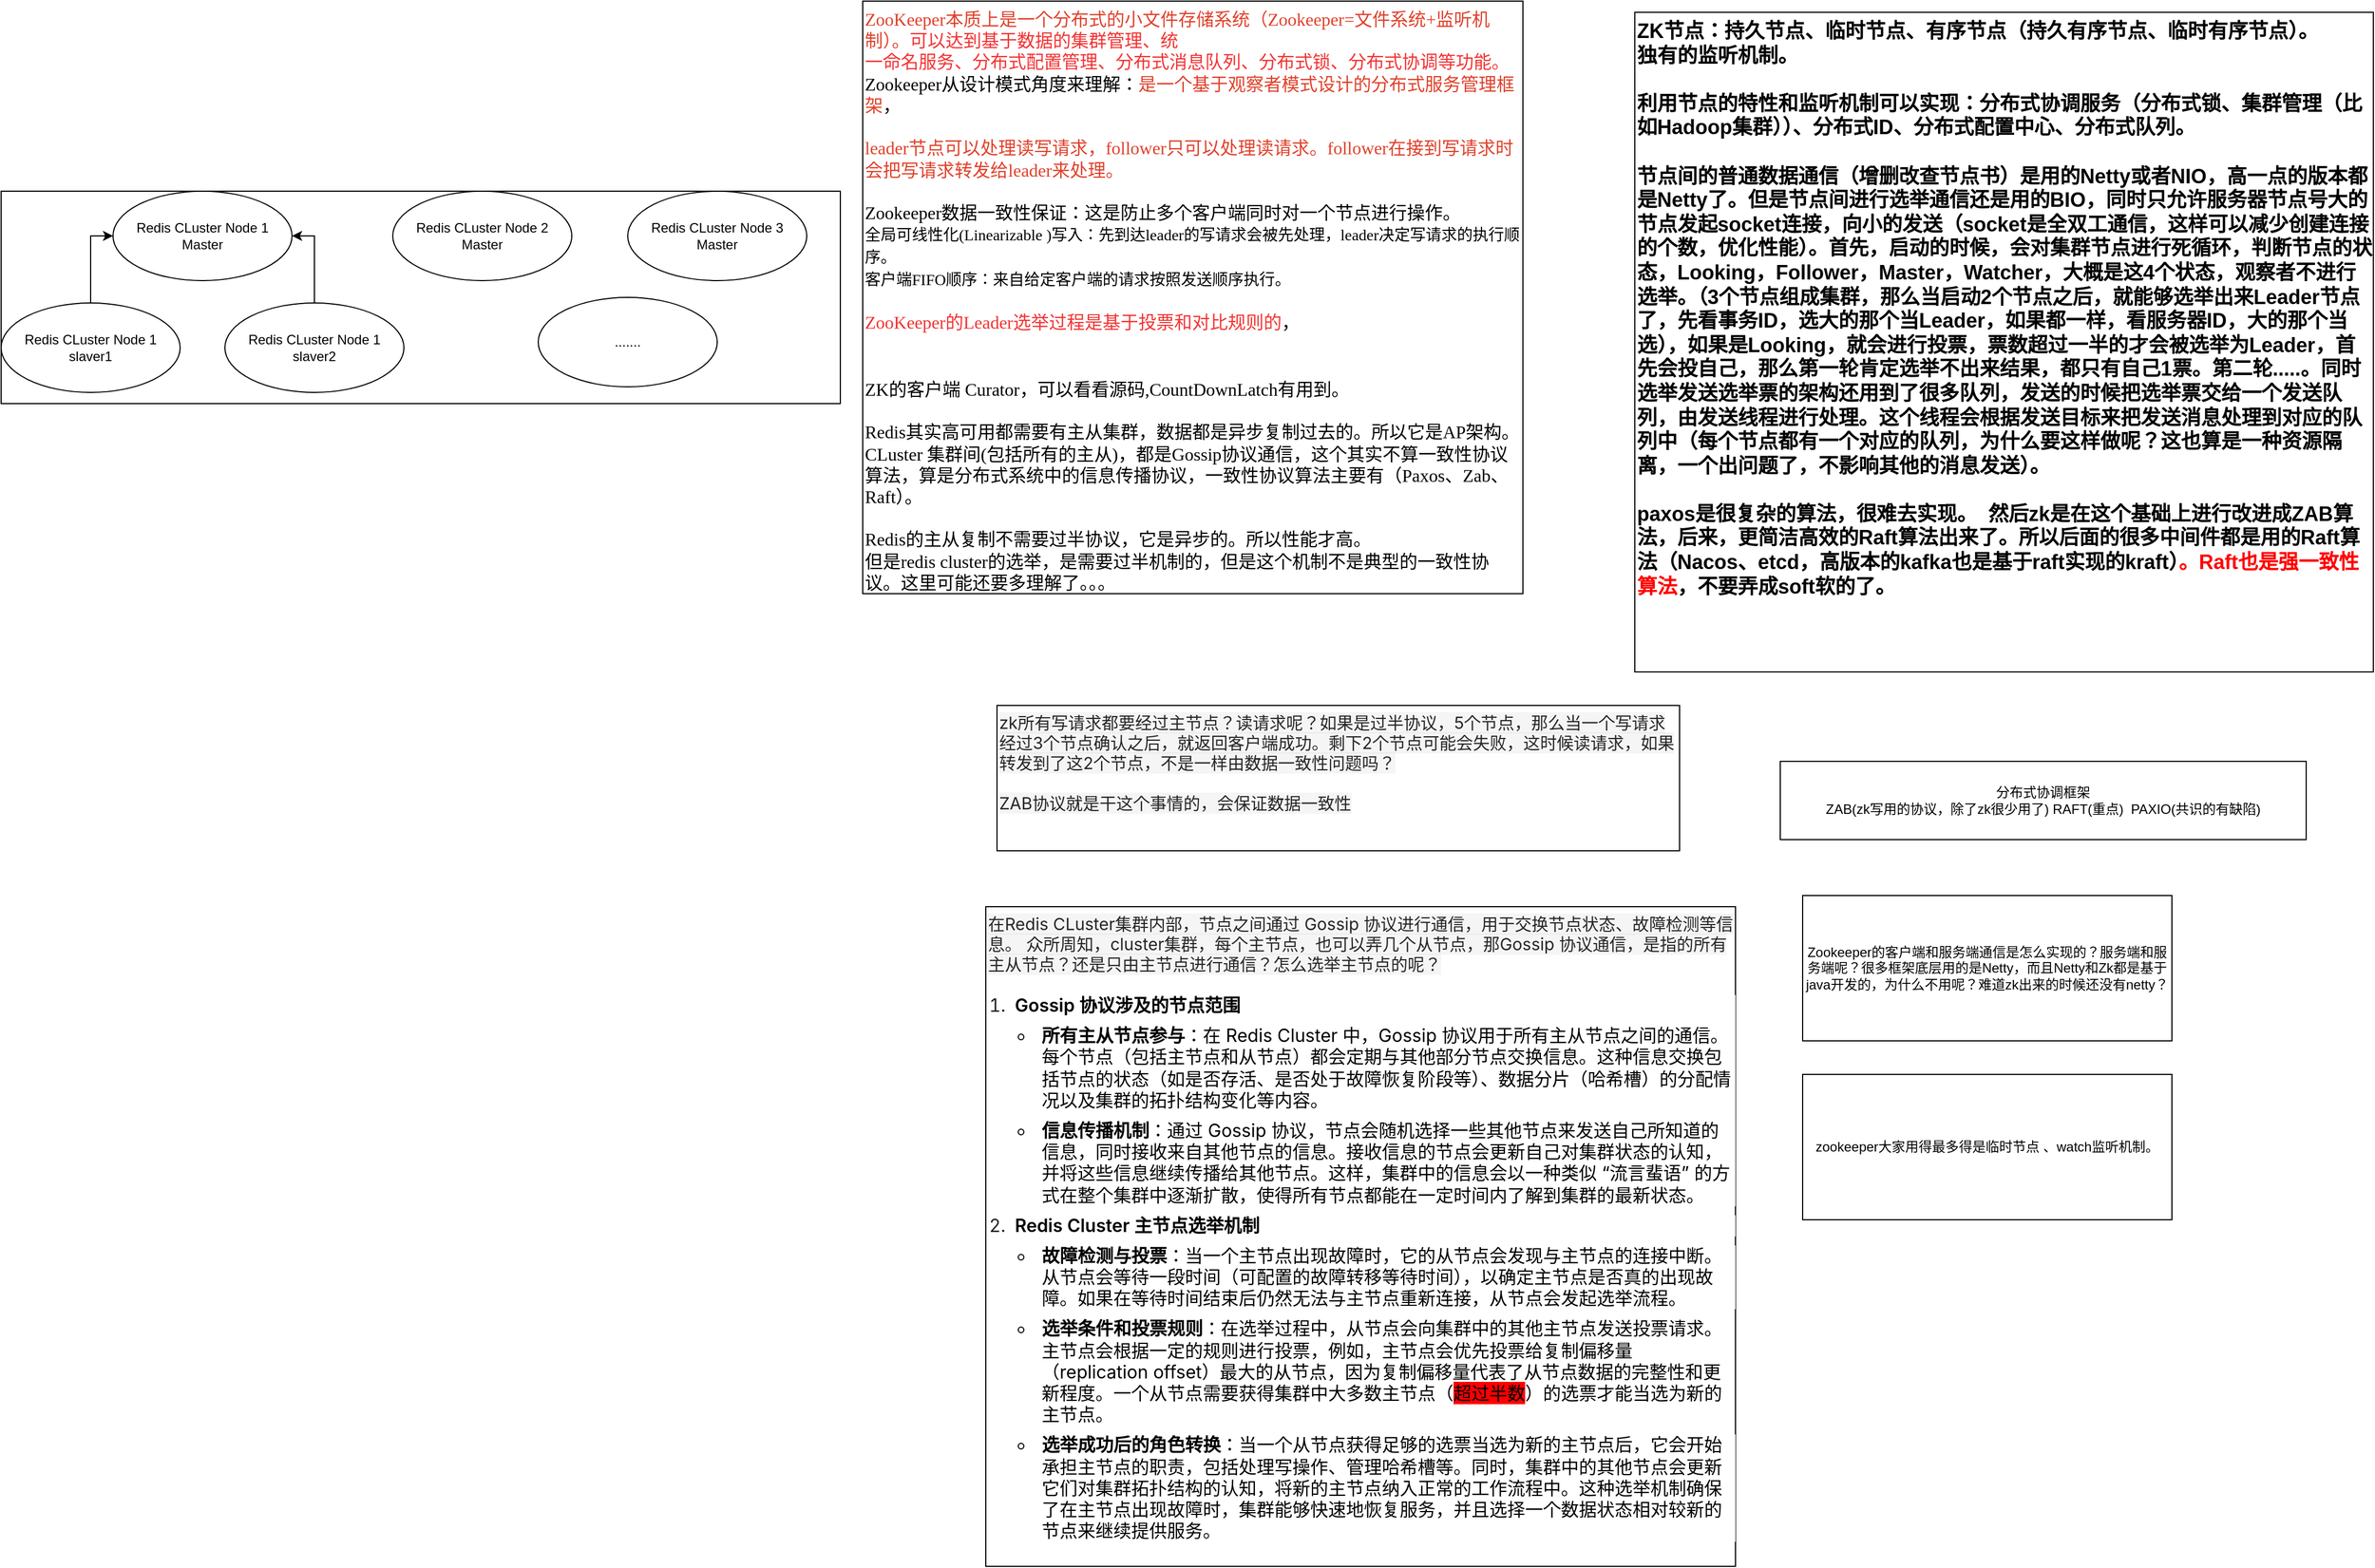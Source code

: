 <mxfile version="26.0.5">
  <diagram name="第 1 页" id="TzDZJ18uVH2BrXoznrYu">
    <mxGraphModel dx="3703" dy="2235" grid="1" gridSize="10" guides="1" tooltips="1" connect="1" arrows="1" fold="1" page="1" pageScale="1" pageWidth="827" pageHeight="1169" math="0" shadow="0">
      <root>
        <mxCell id="0" />
        <mxCell id="1" parent="0" />
        <mxCell id="oE_ixGBvfXvZEjppzsO--1" value="分布式协调框架&lt;br&gt;ZAB(zk写用的协议，除了zk很少用了) RAFT(重点)&amp;nbsp; PAXIO(共识的有缺陷)" style="rounded=0;whiteSpace=wrap;html=1;" parent="1" vertex="1">
          <mxGeometry x="350" y="360" width="470" height="70" as="geometry" />
        </mxCell>
        <mxCell id="EsCJ1PF5g06sX3PIpRF--1" value="Zookeeper的客户端和服务端通信是怎么实现的？服务端和服务端呢？很多框架底层用的是Netty，而且Netty和Zk都是基于java开发的，为什么不用呢？难道zk出来的时候还没有netty？" style="rounded=0;whiteSpace=wrap;html=1;" parent="1" vertex="1">
          <mxGeometry x="370" y="480" width="330" height="130" as="geometry" />
        </mxCell>
        <mxCell id="aoBaY2fR4_1X0Lq2eARB-2" value="zookeeper大家用得最多得是临时节点 、watch监听机制。" style="rounded=0;whiteSpace=wrap;html=1;" parent="1" vertex="1">
          <mxGeometry x="370" y="640" width="330" height="130" as="geometry" />
        </mxCell>
        <mxCell id="a138Q77CWcjG1b8q-LW_-1" value="ZK节点：持久节点、临时节点、有序节点（持久有序节点、临时有序节点）。&lt;div&gt;独有的监听机制。&lt;/div&gt;&lt;div&gt;&lt;br&gt;&lt;/div&gt;&lt;div&gt;利用节点的特性和监听机制可以实现：分布式协调服务（分布式锁、集群管理（比如Hadoop集群））、分布式ID、分布式配置中心、分布式队列。&lt;/div&gt;&lt;div&gt;&lt;br&gt;&lt;/div&gt;&lt;div&gt;节点间的普通数据通信（增删改查节点书）是用的Netty或者NIO，高一点的版本都是Netty了。但是节点间进行选举通信还是用的BIO，同时只允许服务器节点号大的节点发起socket连接，向小的发送（socket是全双工通信，这样可以减少创建连接的个数，优化性能）。首先，启动的时候，会对集群节点进行死循环，判断节点的状态，Looking，Follower，Master，Watcher，大概是这4个状态，观察者不进行选举。（3个节点组成集群，那么当启动2个节点之后，就能够选举出来Leader节点了，先看事务ID，选大的那个当Leader，如果都一样，看服务器ID，大的那个当选），如果是Looking，就会进行投票，票数超过一半的才会被选举为Leader，首先会投自己，那么第一轮肯定选举不出来结果，都只有自己1票。第二轮.....。同时选举发送选举票的架构还用到了很多队列，发送的时候把选举票交给一个发送队列，由发送线程进行处理。这个线程会根据发送目标来把发送消息处理到对应的队列中（每个节点都有一个对应的队列，为什么要这样做呢？这也算是一种资源隔离，一个出问题了，不影响其他的消息发送）。&lt;/div&gt;&lt;div&gt;&lt;br&gt;&lt;/div&gt;&lt;div&gt;paxos是很复杂的算法，很难去实现。&amp;nbsp; 然后zk是在这个基础上进行改进成ZAB算法，后来，更简洁高效的Raft算法出来了。所以后面的很多中间件都是用的Raft算法（Nacos、etcd，高版本的kafka也是基于raft实现的kraft）&lt;font style=&quot;color: rgb(255, 0, 0);&quot;&gt;。Raft也是强一致性算法&lt;/font&gt;，不要弄成soft软的了。&lt;/div&gt;" style="rounded=0;whiteSpace=wrap;html=1;verticalAlign=top;align=left;fontSize=18;fontStyle=1" parent="1" vertex="1">
          <mxGeometry x="220" y="-310" width="660" height="590" as="geometry" />
        </mxCell>
        <mxCell id="a138Q77CWcjG1b8q-LW_-2" value="&lt;span style=&quot;color: rgba(0, 0, 0, 0.85); font-family: Inter, -apple-system, BlinkMacSystemFont, &amp;quot;Segoe UI&amp;quot;, &amp;quot;SF Pro SC&amp;quot;, &amp;quot;SF Pro Display&amp;quot;, &amp;quot;SF Pro Icons&amp;quot;, &amp;quot;PingFang SC&amp;quot;, &amp;quot;Hiragino Sans GB&amp;quot;, &amp;quot;Microsoft YaHei&amp;quot;, &amp;quot;Helvetica Neue&amp;quot;, Helvetica, Arial, sans-serif; font-size: 15px; white-space-collapse: preserve; background-color: rgba(0, 0, 0, 0.04);&quot;&gt;zk所有写请求都要经过主节点？读请求呢？如果是过半协议，5个节点，那么当一个写请求经过3个节点确认之后，就返回客户端成功。剩下2个节点可能会失败，这时候读请求，如果转发到了这2个节点，不是一样由数据一致性问题吗？&lt;/span&gt;&lt;div&gt;&lt;span style=&quot;color: rgba(0, 0, 0, 0.85); font-family: Inter, -apple-system, BlinkMacSystemFont, &amp;quot;Segoe UI&amp;quot;, &amp;quot;SF Pro SC&amp;quot;, &amp;quot;SF Pro Display&amp;quot;, &amp;quot;SF Pro Icons&amp;quot;, &amp;quot;PingFang SC&amp;quot;, &amp;quot;Hiragino Sans GB&amp;quot;, &amp;quot;Microsoft YaHei&amp;quot;, &amp;quot;Helvetica Neue&amp;quot;, Helvetica, Arial, sans-serif; font-size: 15px; white-space-collapse: preserve; background-color: rgba(0, 0, 0, 0.04);&quot;&gt;&lt;br&gt;&lt;/span&gt;&lt;/div&gt;&lt;div&gt;&lt;span style=&quot;color: rgba(0, 0, 0, 0.85); font-family: Inter, -apple-system, BlinkMacSystemFont, &amp;quot;Segoe UI&amp;quot;, &amp;quot;SF Pro SC&amp;quot;, &amp;quot;SF Pro Display&amp;quot;, &amp;quot;SF Pro Icons&amp;quot;, &amp;quot;PingFang SC&amp;quot;, &amp;quot;Hiragino Sans GB&amp;quot;, &amp;quot;Microsoft YaHei&amp;quot;, &amp;quot;Helvetica Neue&amp;quot;, Helvetica, Arial, sans-serif; font-size: 15px; white-space-collapse: preserve; background-color: rgba(0, 0, 0, 0.04);&quot;&gt;ZAB协议就是干这个事情的，会保证数据一致性&lt;/span&gt;&lt;/div&gt;" style="rounded=0;whiteSpace=wrap;html=1;verticalAlign=top;align=left;" parent="1" vertex="1">
          <mxGeometry x="-350" y="310" width="610" height="130" as="geometry" />
        </mxCell>
        <mxCell id="a138Q77CWcjG1b8q-LW_-4" value="&lt;span style=&quot;color: rgba(0, 0, 0, 0.85); font-family: Inter, -apple-system, BlinkMacSystemFont, &amp;quot;Segoe UI&amp;quot;, &amp;quot;SF Pro SC&amp;quot;, &amp;quot;SF Pro Display&amp;quot;, &amp;quot;SF Pro Icons&amp;quot;, &amp;quot;PingFang SC&amp;quot;, &amp;quot;Hiragino Sans GB&amp;quot;, &amp;quot;Microsoft YaHei&amp;quot;, &amp;quot;Helvetica Neue&amp;quot;, Helvetica, Arial, sans-serif; font-size: 15px; white-space-collapse: preserve; background-color: rgba(0, 0, 0, 0.04);&quot;&gt;在Redis CLuster集群内部，节点之间通过 Gossip 协议进行通信，用于交换节点状态、故障检测等信息。 众所周知，cluster集群，每个主节点，也可以弄几个从节点，那Gossip 协议通信，是指的所有主从节点？还是只由主节点进行通信？怎么选举主节点的呢？&lt;/span&gt;&lt;div&gt;&lt;span style=&quot;color: rgba(0, 0, 0, 0.85); font-family: Inter, -apple-system, BlinkMacSystemFont, &amp;quot;Segoe UI&amp;quot;, &amp;quot;SF Pro SC&amp;quot;, &amp;quot;SF Pro Display&amp;quot;, &amp;quot;SF Pro Icons&amp;quot;, &amp;quot;PingFang SC&amp;quot;, &amp;quot;Hiragino Sans GB&amp;quot;, &amp;quot;Microsoft YaHei&amp;quot;, &amp;quot;Helvetica Neue&amp;quot;, Helvetica, Arial, sans-serif; font-size: 15px; white-space-collapse: preserve; background-color: rgba(0, 0, 0, 0.04);&quot;&gt;&lt;br&gt;&lt;/span&gt;&lt;/div&gt;&lt;div&gt;&lt;span style=&quot;color: rgba(0, 0, 0, 0.85); font-family: Inter, -apple-system, BlinkMacSystemFont, &amp;quot;Segoe UI&amp;quot;, &amp;quot;SF Pro SC&amp;quot;, &amp;quot;SF Pro Display&amp;quot;, &amp;quot;SF Pro Icons&amp;quot;, &amp;quot;PingFang SC&amp;quot;, &amp;quot;Hiragino Sans GB&amp;quot;, &amp;quot;Microsoft YaHei&amp;quot;, &amp;quot;Helvetica Neue&amp;quot;, Helvetica, Arial, sans-serif; font-size: 15px; white-space-collapse: preserve;&quot;&gt;&lt;ol style=&quot;-webkit-font-smoothing: antialiased; box-sizing: border-box; -webkit-tap-highlight-color: rgba(0, 0, 0, 0); --desktop-home-page-background-color: light-dark(#f4f4f4, #1b1b1b); --desktop-home-card-background-color: light-dark(#fdfdfd, #141414); --desktop-home-card-background-color-hover: light-dark(#fff, #000000); --desktop-home-popup-background-color: light-dark(#f6f5f5, #1a1a1a); margin-bottom: 0px; padding-left: 20px; overflow-anchor: auto; color: rgb(34, 34, 34); font-size: 16px; white-space-collapse: collapse; margin-top: 0px !important;&quot; class=&quot;auto-hide-last-sibling-br&quot;&gt;&lt;li style=&quot;background-color: light-dark(rgb(255, 255, 255), rgb(18, 18, 18)); -webkit-font-smoothing: antialiased; box-sizing: border-box; -webkit-tap-highlight-color: rgba(0, 0, 0, 0); --desktop-home-page-background-color: light-dark(#f4f4f4, #1b1b1b); --desktop-home-card-background-color: light-dark(#fdfdfd, #141414); --desktop-home-card-background-color-hover: light-dark(#fff, #000000); --desktop-home-popup-background-color: light-dark(#f6f5f5, #1a1a1a); font-size: var(--md-box-samantha-normal-text-font-size); line-height: var(--md-box-samantha-normal-text-line-height); list-style-type: decimal; padding-left: 4px; overflow-anchor: auto; color: var(--md-box-samantha-normal-text-color) !important;&quot;&gt;&lt;div style=&quot;-webkit-font-smoothing: antialiased; box-sizing: border-box; -webkit-tap-highlight-color: rgba(0, 0, 0, 0); --desktop-home-page-background-color: light-dark(#f4f4f4, #1b1b1b); --desktop-home-card-background-color: light-dark(#fdfdfd, #141414); --desktop-home-card-background-color-hover: light-dark(#fff, #000000); --desktop-home-popup-background-color: light-dark(#f6f5f5, #1a1a1a); line-height: var(--md-box-samantha-normal-text-line-height); margin-bottom: 0px; margin-top: 0px; font-size: var(--md-box-samantha-normal-text-font-size); color: initial; overflow-anchor: auto;&quot; class=&quot;auto-hide-last-sibling-br paragraph-JOTKXA paragraph-element br-paragraph-space&quot;&gt;&lt;span style=&quot;-webkit-font-smoothing: antialiased; box-sizing: border-box; -webkit-tap-highlight-color: rgba(0, 0, 0, 0); --desktop-home-page-background-color: light-dark(#f4f4f4, #1b1b1b); --desktop-home-card-background-color: light-dark(#fdfdfd, #141414); --desktop-home-card-background-color-hover: light-dark(#fff, #000000); --desktop-home-popup-background-color: light-dark(#f6f5f5, #1a1a1a); font-weight: 600; color: initial; font-size: var(--md-box-samantha-normal-text-font-size); line-height: var(--md-box-samantha-normal-text-line-height); overflow-anchor: auto;&quot;&gt;Gossip 协议涉及的节点范围&lt;/span&gt;&lt;/div&gt;&lt;ul style=&quot;-webkit-font-smoothing: antialiased; box-sizing: border-box; -webkit-tap-highlight-color: rgba(0, 0, 0, 0); --desktop-home-page-background-color: light-dark(#f4f4f4, #1b1b1b); --desktop-home-card-background-color: light-dark(#fdfdfd, #141414); --desktop-home-card-background-color-hover: light-dark(#fff, #000000); --desktop-home-popup-background-color: light-dark(#f6f5f5, #1a1a1a); margin-bottom: 0px; margin-top: 8px; overflow-anchor: auto; color: initial; padding-left: 20px !important;&quot; class=&quot;auto-hide-last-sibling-br&quot;&gt;&lt;li style=&quot;-webkit-font-smoothing: antialiased; box-sizing: border-box; -webkit-tap-highlight-color: rgba(0, 0, 0, 0); --desktop-home-page-background-color: light-dark(#f4f4f4, #1b1b1b); --desktop-home-card-background-color: light-dark(#fdfdfd, #141414); --desktop-home-card-background-color-hover: light-dark(#fff, #000000); --desktop-home-popup-background-color: light-dark(#f6f5f5, #1a1a1a); font-size: var(--md-box-samantha-normal-text-font-size); line-height: var(--md-box-samantha-normal-text-line-height); color: initial; list-style-type: circle; padding-left: 4px; overflow-anchor: auto;&quot;&gt;&lt;span style=&quot;-webkit-font-smoothing: antialiased; box-sizing: border-box; -webkit-tap-highlight-color: rgba(0, 0, 0, 0); --desktop-home-page-background-color: light-dark(#f4f4f4, #1b1b1b); --desktop-home-card-background-color: light-dark(#fdfdfd, #141414); --desktop-home-card-background-color-hover: light-dark(#fff, #000000); --desktop-home-popup-background-color: light-dark(#f6f5f5, #1a1a1a); font-weight: 600; color: initial; font-size: var(--md-box-samantha-normal-text-font-size); line-height: var(--md-box-samantha-normal-text-line-height); overflow-anchor: auto;&quot;&gt;所有主从节点参与&lt;/span&gt;：在 Redis Cluster 中，Gossip 协议用于所有主从节点之间的通信。每个节点（包括主节点和从节点）都会定期与其他部分节点交换信息。这种信息交换包括节点的状态（如是否存活、是否处于故障恢复阶段等）、数据分片（哈希槽）的分配情况以及集群的拓扑结构变化等内容。&lt;/li&gt;&lt;li style=&quot;-webkit-font-smoothing: antialiased; box-sizing: border-box; -webkit-tap-highlight-color: rgba(0, 0, 0, 0); --desktop-home-page-background-color: light-dark(#f4f4f4, #1b1b1b); --desktop-home-card-background-color: light-dark(#fdfdfd, #141414); --desktop-home-card-background-color-hover: light-dark(#fff, #000000); --desktop-home-popup-background-color: light-dark(#f6f5f5, #1a1a1a); font-size: var(--md-box-samantha-normal-text-font-size); line-height: var(--md-box-samantha-normal-text-line-height); color: initial; list-style-type: circle; margin-top: 8px; padding-left: 4px; overflow-anchor: auto;&quot;&gt;&lt;span style=&quot;-webkit-font-smoothing: antialiased; box-sizing: border-box; -webkit-tap-highlight-color: rgba(0, 0, 0, 0); --desktop-home-page-background-color: light-dark(#f4f4f4, #1b1b1b); --desktop-home-card-background-color: light-dark(#fdfdfd, #141414); --desktop-home-card-background-color-hover: light-dark(#fff, #000000); --desktop-home-popup-background-color: light-dark(#f6f5f5, #1a1a1a); font-weight: 600; color: initial; font-size: var(--md-box-samantha-normal-text-font-size); line-height: var(--md-box-samantha-normal-text-line-height); overflow-anchor: auto;&quot;&gt;信息传播机制&lt;/span&gt;：通过 Gossip 协议，节点会随机选择一些其他节点来发送自己所知道的信息，同时接收来自其他节点的信息。接收信息的节点会更新自己对集群状态的认知，并将这些信息继续传播给其他节点。这样，集群中的信息会以一种类似 “流言蜚语” 的方式在整个集群中逐渐扩散，使得所有节点都能在一定时间内了解到集群的最新状态。&lt;/li&gt;&lt;/ul&gt;&lt;/li&gt;&lt;li style=&quot;-webkit-font-smoothing: antialiased; box-sizing: border-box; -webkit-tap-highlight-color: rgba(0, 0, 0, 0); --desktop-home-page-background-color: light-dark(#f4f4f4, #1b1b1b); --desktop-home-card-background-color: light-dark(#fdfdfd, #141414); --desktop-home-card-background-color-hover: light-dark(#fff, #000000); --desktop-home-popup-background-color: light-dark(#f6f5f5, #1a1a1a); font-size: var(--md-box-samantha-normal-text-font-size); line-height: var(--md-box-samantha-normal-text-line-height); list-style-type: decimal; margin-top: 8px; padding-left: 4px; overflow-anchor: auto; color: var(--md-box-samantha-normal-text-color) !important;&quot;&gt;&lt;div style=&quot;background-color: light-dark(rgb(255, 255, 255), rgb(18, 18, 18)); -webkit-font-smoothing: antialiased; box-sizing: border-box; -webkit-tap-highlight-color: rgba(0, 0, 0, 0); --desktop-home-page-background-color: light-dark(#f4f4f4, #1b1b1b); --desktop-home-card-background-color: light-dark(#fdfdfd, #141414); --desktop-home-card-background-color-hover: light-dark(#fff, #000000); --desktop-home-popup-background-color: light-dark(#f6f5f5, #1a1a1a); line-height: var(--md-box-samantha-normal-text-line-height); margin-bottom: 0px; margin-top: 0px; font-size: var(--md-box-samantha-normal-text-font-size); color: initial; overflow-anchor: auto;&quot; class=&quot;auto-hide-last-sibling-br paragraph-JOTKXA paragraph-element br-paragraph-space&quot;&gt;&lt;span style=&quot;-webkit-font-smoothing: antialiased; box-sizing: border-box; -webkit-tap-highlight-color: rgba(0, 0, 0, 0); --desktop-home-page-background-color: light-dark(#f4f4f4, #1b1b1b); --desktop-home-card-background-color: light-dark(#fdfdfd, #141414); --desktop-home-card-background-color-hover: light-dark(#fff, #000000); --desktop-home-popup-background-color: light-dark(#f6f5f5, #1a1a1a); font-weight: 600; color: initial; font-size: var(--md-box-samantha-normal-text-font-size); line-height: var(--md-box-samantha-normal-text-line-height); overflow-anchor: auto;&quot;&gt;Redis Cluster 主节点选举机制&lt;/span&gt;&lt;/div&gt;&lt;ul style=&quot;-webkit-font-smoothing: antialiased; box-sizing: border-box; -webkit-tap-highlight-color: rgba(0, 0, 0, 0); --desktop-home-page-background-color: light-dark(#f4f4f4, #1b1b1b); --desktop-home-card-background-color: light-dark(#fdfdfd, #141414); --desktop-home-card-background-color-hover: light-dark(#fff, #000000); --desktop-home-popup-background-color: light-dark(#f6f5f5, #1a1a1a); margin-bottom: 0px; margin-top: 8px; overflow-anchor: auto; color: initial; padding-left: 20px !important;&quot; class=&quot;auto-hide-last-sibling-br&quot;&gt;&lt;li style=&quot;background-color: light-dark(rgb(255, 255, 255), rgb(18, 18, 18)); -webkit-font-smoothing: antialiased; box-sizing: border-box; -webkit-tap-highlight-color: rgba(0, 0, 0, 0); --desktop-home-page-background-color: light-dark(#f4f4f4, #1b1b1b); --desktop-home-card-background-color: light-dark(#fdfdfd, #141414); --desktop-home-card-background-color-hover: light-dark(#fff, #000000); --desktop-home-popup-background-color: light-dark(#f6f5f5, #1a1a1a); font-size: var(--md-box-samantha-normal-text-font-size); line-height: var(--md-box-samantha-normal-text-line-height); color: initial; list-style-type: circle; padding-left: 4px; overflow-anchor: auto;&quot;&gt;&lt;span style=&quot;-webkit-font-smoothing: antialiased; box-sizing: border-box; -webkit-tap-highlight-color: rgba(0, 0, 0, 0); --desktop-home-page-background-color: light-dark(#f4f4f4, #1b1b1b); --desktop-home-card-background-color: light-dark(#fdfdfd, #141414); --desktop-home-card-background-color-hover: light-dark(#fff, #000000); --desktop-home-popup-background-color: light-dark(#f6f5f5, #1a1a1a); font-weight: 600; color: initial; font-size: var(--md-box-samantha-normal-text-font-size); line-height: var(--md-box-samantha-normal-text-line-height); overflow-anchor: auto;&quot;&gt;故障检测与投票&lt;/span&gt;：当一个主节点出现故障时，它的从节点会发现与主节点的连接中断。从节点会等待一段时间（可配置的故障转移等待时间），以确定主节点是否真的出现故障。如果在等待时间结束后仍然无法与主节点重新连接，从节点会发起选举流程。&lt;/li&gt;&lt;li style=&quot;-webkit-font-smoothing: antialiased; box-sizing: border-box; -webkit-tap-highlight-color: rgba(0, 0, 0, 0); --desktop-home-page-background-color: light-dark(#f4f4f4, #1b1b1b); --desktop-home-card-background-color: light-dark(#fdfdfd, #141414); --desktop-home-card-background-color-hover: light-dark(#fff, #000000); --desktop-home-popup-background-color: light-dark(#f6f5f5, #1a1a1a); font-size: var(--md-box-samantha-normal-text-font-size); line-height: var(--md-box-samantha-normal-text-line-height); color: initial; list-style-type: circle; margin-top: 8px; padding-left: 4px; overflow-anchor: auto;&quot;&gt;&lt;span style=&quot;background-color: light-dark(rgb(255, 255, 255), rgb(18, 18, 18)); -webkit-font-smoothing: antialiased; box-sizing: border-box; -webkit-tap-highlight-color: rgba(0, 0, 0, 0); --desktop-home-page-background-color: light-dark(#f4f4f4, #1b1b1b); --desktop-home-card-background-color: light-dark(#fdfdfd, #141414); --desktop-home-card-background-color-hover: light-dark(#fff, #000000); --desktop-home-popup-background-color: light-dark(#f6f5f5, #1a1a1a); font-weight: 600; color: initial; font-size: var(--md-box-samantha-normal-text-font-size); line-height: var(--md-box-samantha-normal-text-line-height); overflow-anchor: auto;&quot;&gt;选举条件和投票规则&lt;/span&gt;：在选举过程中，从节点会向集群中的其他主节点发送投票请求。主节点会根据一定的规则进行投票，例如，主节点会优先投票给复制偏移量（replication offset）最大的从节点，因为复制偏移量代表了从节点数据的完整性和更新程度。一个从节点需要获得集群中大多数主节点（&lt;span style=&quot;background-color: rgb(255, 0, 0);&quot;&gt;超过半数&lt;/span&gt;）的选票才能当选为新的主节点。&lt;/li&gt;&lt;li style=&quot;background-color: light-dark(rgb(255, 255, 255), rgb(18, 18, 18)); -webkit-font-smoothing: antialiased; box-sizing: border-box; -webkit-tap-highlight-color: rgba(0, 0, 0, 0); --desktop-home-page-background-color: light-dark(#f4f4f4, #1b1b1b); --desktop-home-card-background-color: light-dark(#fdfdfd, #141414); --desktop-home-card-background-color-hover: light-dark(#fff, #000000); --desktop-home-popup-background-color: light-dark(#f6f5f5, #1a1a1a); font-size: var(--md-box-samantha-normal-text-font-size); line-height: var(--md-box-samantha-normal-text-line-height); color: initial; list-style-type: circle; margin-top: 8px; padding-left: 4px; overflow-anchor: auto;&quot;&gt;&lt;span style=&quot;-webkit-font-smoothing: antialiased; box-sizing: border-box; -webkit-tap-highlight-color: rgba(0, 0, 0, 0); --desktop-home-page-background-color: light-dark(#f4f4f4, #1b1b1b); --desktop-home-card-background-color: light-dark(#fdfdfd, #141414); --desktop-home-card-background-color-hover: light-dark(#fff, #000000); --desktop-home-popup-background-color: light-dark(#f6f5f5, #1a1a1a); font-weight: 600; color: initial; font-size: var(--md-box-samantha-normal-text-font-size); line-height: var(--md-box-samantha-normal-text-line-height); overflow-anchor: auto;&quot;&gt;选举成功后的角色转换&lt;/span&gt;：当一个从节点获得足够的选票当选为新的主节点后，它会开始承担主节点的职责，包括处理写操作、管理哈希槽等。同时，集群中的其他节点会更新它们对集群拓扑结构的认知，将新的主节点纳入正常的工作流程中。这种选举机制确保了在主节点出现故障时，集群能够快速地恢复服务，并且选择一个数据状态相对较新的节点来继续提供服务。&lt;/li&gt;&lt;/ul&gt;&lt;/li&gt;&lt;/ol&gt;&lt;/span&gt;&lt;/div&gt;" style="rounded=0;whiteSpace=wrap;html=1;verticalAlign=top;align=left;" parent="1" vertex="1">
          <mxGeometry x="-360" y="490" width="670" height="590" as="geometry" />
        </mxCell>
        <mxCell id="a138Q77CWcjG1b8q-LW_-5" value="&lt;div&gt;&lt;span style=&quot;font-size: 12.011pt; font-family: 微软雅黑; color: rgb(223, 64, 42);&quot;&gt;ZooKeeper本质上是一个分布式的小文件存储系统（Zookeeper=文件系统+监听机制）。&lt;/span&gt;&lt;span style=&quot;color: rgb(243, 50, 50); font-family: 微软雅黑; font-size: 12.011pt; background-color: transparent;&quot;&gt;可以达到基于数据的集群管理、统&lt;/span&gt;&lt;/div&gt;&lt;div&gt;&lt;span style=&quot;font-size: 12.011pt; font-family: 微软雅黑; color: rgb(243, 50, 50);&quot;&gt;一命名服务、分布式配置管理、分布式消息队列、分布式锁、分布式协调等功能。&lt;/span&gt;&lt;/div&gt;&lt;div&gt;&lt;div&gt;&lt;span style=&quot;font-size: 12.011pt; font-family: 微软雅黑;&quot;&gt;Zookeeper从设计模式角度来理解：&lt;/span&gt;&lt;span style=&quot;font-size: 12.011pt; font-family: 微软雅黑; color: rgb(223, 64, 42);&quot;&gt;是一个基于观察者模式设计的分布式服务管理框架&lt;/span&gt;&lt;span style=&quot;font-size: 12.011pt; font-family: 微软雅黑;&quot;&gt;，&lt;/span&gt;&lt;/div&gt;&lt;/div&gt;&lt;div&gt;&lt;span style=&quot;font-size: 12.011pt; font-family: 微软雅黑;&quot;&gt;&lt;br&gt;&lt;/span&gt;&lt;/div&gt;&lt;div&gt;&lt;div&gt;&lt;span style=&quot;font-size: 12.011pt; font-family: 微软雅黑; color: rgb(223, 64, 42);&quot;&gt;leader节点可以处理读写请求，follower只可以处理读请求。follower在接到写请求时会把写请求转发&lt;/span&gt;&lt;span style=&quot;color: light-dark(rgb(223, 64, 42), rgb(255, 126, 107)); font-family: 微软雅黑; font-size: 12.011pt; background-color: transparent;&quot;&gt;给leader来处理。&lt;/span&gt;&lt;/div&gt;&lt;/div&gt;&lt;div&gt;&lt;span style=&quot;font-size: 12.011pt; font-family: 微软雅黑; color: rgb(223, 64, 42);&quot;&gt;&lt;br&gt;&lt;/span&gt;&lt;/div&gt;&lt;div&gt;&lt;span style=&quot;font-family: 微软雅黑; color: rgb(223, 64, 42);&quot;&gt;&lt;div style=&quot;font-size: 12.011pt;&quot;&gt;&lt;span style=&quot;font-size: 12.011pt; color: rgb(0, 0, 0);&quot;&gt;Zookeeper数据一致性保证：这是防止多个客户端同时对一个节点进行操作。&lt;/span&gt;&lt;/div&gt;&lt;div style=&quot;font-size: 12.011pt;&quot;&gt;&lt;span style=&quot;font-size: 10.51pt; color: rgb(0, 0, 0);&quot;&gt;全局可线性化(Linearizable )写入∶先到达leader的写请求会被先处理，leader决定写请求的执行顺序。&lt;br&gt;&lt;/span&gt;&lt;/div&gt;&lt;div style=&quot;font-size: 12.011pt;&quot;&gt;&lt;span style=&quot;font-size: 10.51pt; color: rgb(0, 0, 0);&quot;&gt;客户端FIFO顺序∶来自给定客户端的请求按照发送顺序执行。&lt;/span&gt;&lt;/div&gt;&lt;div style=&quot;font-size: 12.011pt;&quot;&gt;&lt;span style=&quot;font-size: 10.51pt; color: rgb(0, 0, 0);&quot;&gt;&lt;br&gt;&lt;/span&gt;&lt;/div&gt;&lt;div style=&quot;&quot;&gt;&lt;span style=&quot;color: rgb(0, 0, 0);&quot;&gt;&lt;div style=&quot;font-size: 10.51pt;&quot;&gt;&lt;span style=&quot;font-size: 12.011pt; color: rgb(243, 50, 50);&quot;&gt;ZooKeeper的Leader选举过程是基于投票和对比规则的&lt;/span&gt;&lt;span style=&quot;font-size: 12.011pt;&quot;&gt;，&lt;/span&gt;&lt;/div&gt;&lt;div style=&quot;font-size: 10.51pt;&quot;&gt;&lt;span style=&quot;font-size: 12.011pt;&quot;&gt;&lt;br&gt;&lt;/span&gt;&lt;/div&gt;&lt;div style=&quot;font-size: 10.51pt;&quot;&gt;&lt;span style=&quot;font-size: 12.011pt;&quot;&gt;&lt;br&gt;&lt;/span&gt;&lt;/div&gt;&lt;div style=&quot;&quot;&gt;&lt;span style=&quot;font-size: 16.015px;&quot;&gt;ZK的客户端 Curator，可以看看源码,CountDownLatch有用到。&lt;/span&gt;&lt;/div&gt;&lt;div style=&quot;&quot;&gt;&lt;span style=&quot;font-size: 16.015px;&quot;&gt;&lt;br&gt;&lt;/span&gt;&lt;/div&gt;&lt;div style=&quot;&quot;&gt;&lt;span style=&quot;font-size: 16.015px;&quot;&gt;Redis其实高可用都需要有主从集群，数据都是异步复制过去的。所以它是AP架构。CLuster 集群间(包括所有的主从)，都是Gossip协议通信，这个其实不算一致性协议算法，算是分布式系统中的信息传播协议，一致性协议算法主要有（Paxos、Zab、Raft）。&lt;/span&gt;&lt;/div&gt;&lt;div style=&quot;&quot;&gt;&lt;span style=&quot;font-size: 16.015px;&quot;&gt;&lt;br&gt;&lt;/span&gt;&lt;/div&gt;&lt;div style=&quot;&quot;&gt;&lt;span style=&quot;font-size: 16.015px;&quot;&gt;Redis的主从复制不需要过半协议，它是异步的。所以性能才高。&lt;/span&gt;&lt;/div&gt;&lt;div style=&quot;&quot;&gt;&lt;span style=&quot;font-size: 16.015px;&quot;&gt;但是redis cluster的选举，是需要过半机制的，但是这个机制不是典型的一致性协议。这里可能还要多理解了。。。&lt;/span&gt;&lt;/div&gt;&lt;/span&gt;&lt;/div&gt;&lt;/span&gt;&lt;/div&gt;" style="rounded=0;whiteSpace=wrap;html=1;verticalAlign=top;align=left;" parent="1" vertex="1">
          <mxGeometry x="-470" y="-320" width="590" height="530" as="geometry" />
        </mxCell>
        <mxCell id="a138Q77CWcjG1b8q-LW_-6" value="" style="rounded=0;whiteSpace=wrap;html=1;" parent="1" vertex="1">
          <mxGeometry x="-1240" y="-150" width="750" height="190" as="geometry" />
        </mxCell>
        <mxCell id="a138Q77CWcjG1b8q-LW_-7" value="Redis CLuster Node 1&lt;div&gt;Master&lt;/div&gt;" style="ellipse;whiteSpace=wrap;html=1;" parent="1" vertex="1">
          <mxGeometry x="-1140" y="-150" width="160" height="80" as="geometry" />
        </mxCell>
        <mxCell id="a138Q77CWcjG1b8q-LW_-8" value="Redis CLuster Node 2&lt;div&gt;Master&lt;/div&gt;" style="ellipse;whiteSpace=wrap;html=1;" parent="1" vertex="1">
          <mxGeometry x="-890" y="-150" width="160" height="80" as="geometry" />
        </mxCell>
        <mxCell id="a138Q77CWcjG1b8q-LW_-9" value="Redis CLuster Node 3&lt;div&gt;Master&lt;/div&gt;" style="ellipse;whiteSpace=wrap;html=1;" parent="1" vertex="1">
          <mxGeometry x="-680" y="-150" width="160" height="80" as="geometry" />
        </mxCell>
        <mxCell id="a138Q77CWcjG1b8q-LW_-13" style="edgeStyle=orthogonalEdgeStyle;rounded=0;orthogonalLoop=1;jettySize=auto;html=1;entryX=0;entryY=0.5;entryDx=0;entryDy=0;" parent="1" source="a138Q77CWcjG1b8q-LW_-10" target="a138Q77CWcjG1b8q-LW_-7" edge="1">
          <mxGeometry relative="1" as="geometry" />
        </mxCell>
        <mxCell id="a138Q77CWcjG1b8q-LW_-10" value="Redis CLuster Node 1&lt;div&gt;slaver1&lt;/div&gt;" style="ellipse;whiteSpace=wrap;html=1;" parent="1" vertex="1">
          <mxGeometry x="-1240" y="-50" width="160" height="80" as="geometry" />
        </mxCell>
        <mxCell id="a138Q77CWcjG1b8q-LW_-14" style="edgeStyle=orthogonalEdgeStyle;rounded=0;orthogonalLoop=1;jettySize=auto;html=1;entryX=1;entryY=0.5;entryDx=0;entryDy=0;" parent="1" source="a138Q77CWcjG1b8q-LW_-11" target="a138Q77CWcjG1b8q-LW_-7" edge="1">
          <mxGeometry relative="1" as="geometry" />
        </mxCell>
        <mxCell id="a138Q77CWcjG1b8q-LW_-11" value="Redis CLuster Node 1&lt;div&gt;slaver2&lt;/div&gt;" style="ellipse;whiteSpace=wrap;html=1;" parent="1" vertex="1">
          <mxGeometry x="-1040" y="-50" width="160" height="80" as="geometry" />
        </mxCell>
        <mxCell id="a138Q77CWcjG1b8q-LW_-12" value="......." style="ellipse;whiteSpace=wrap;html=1;" parent="1" vertex="1">
          <mxGeometry x="-760" y="-55" width="160" height="80" as="geometry" />
        </mxCell>
      </root>
    </mxGraphModel>
  </diagram>
</mxfile>
